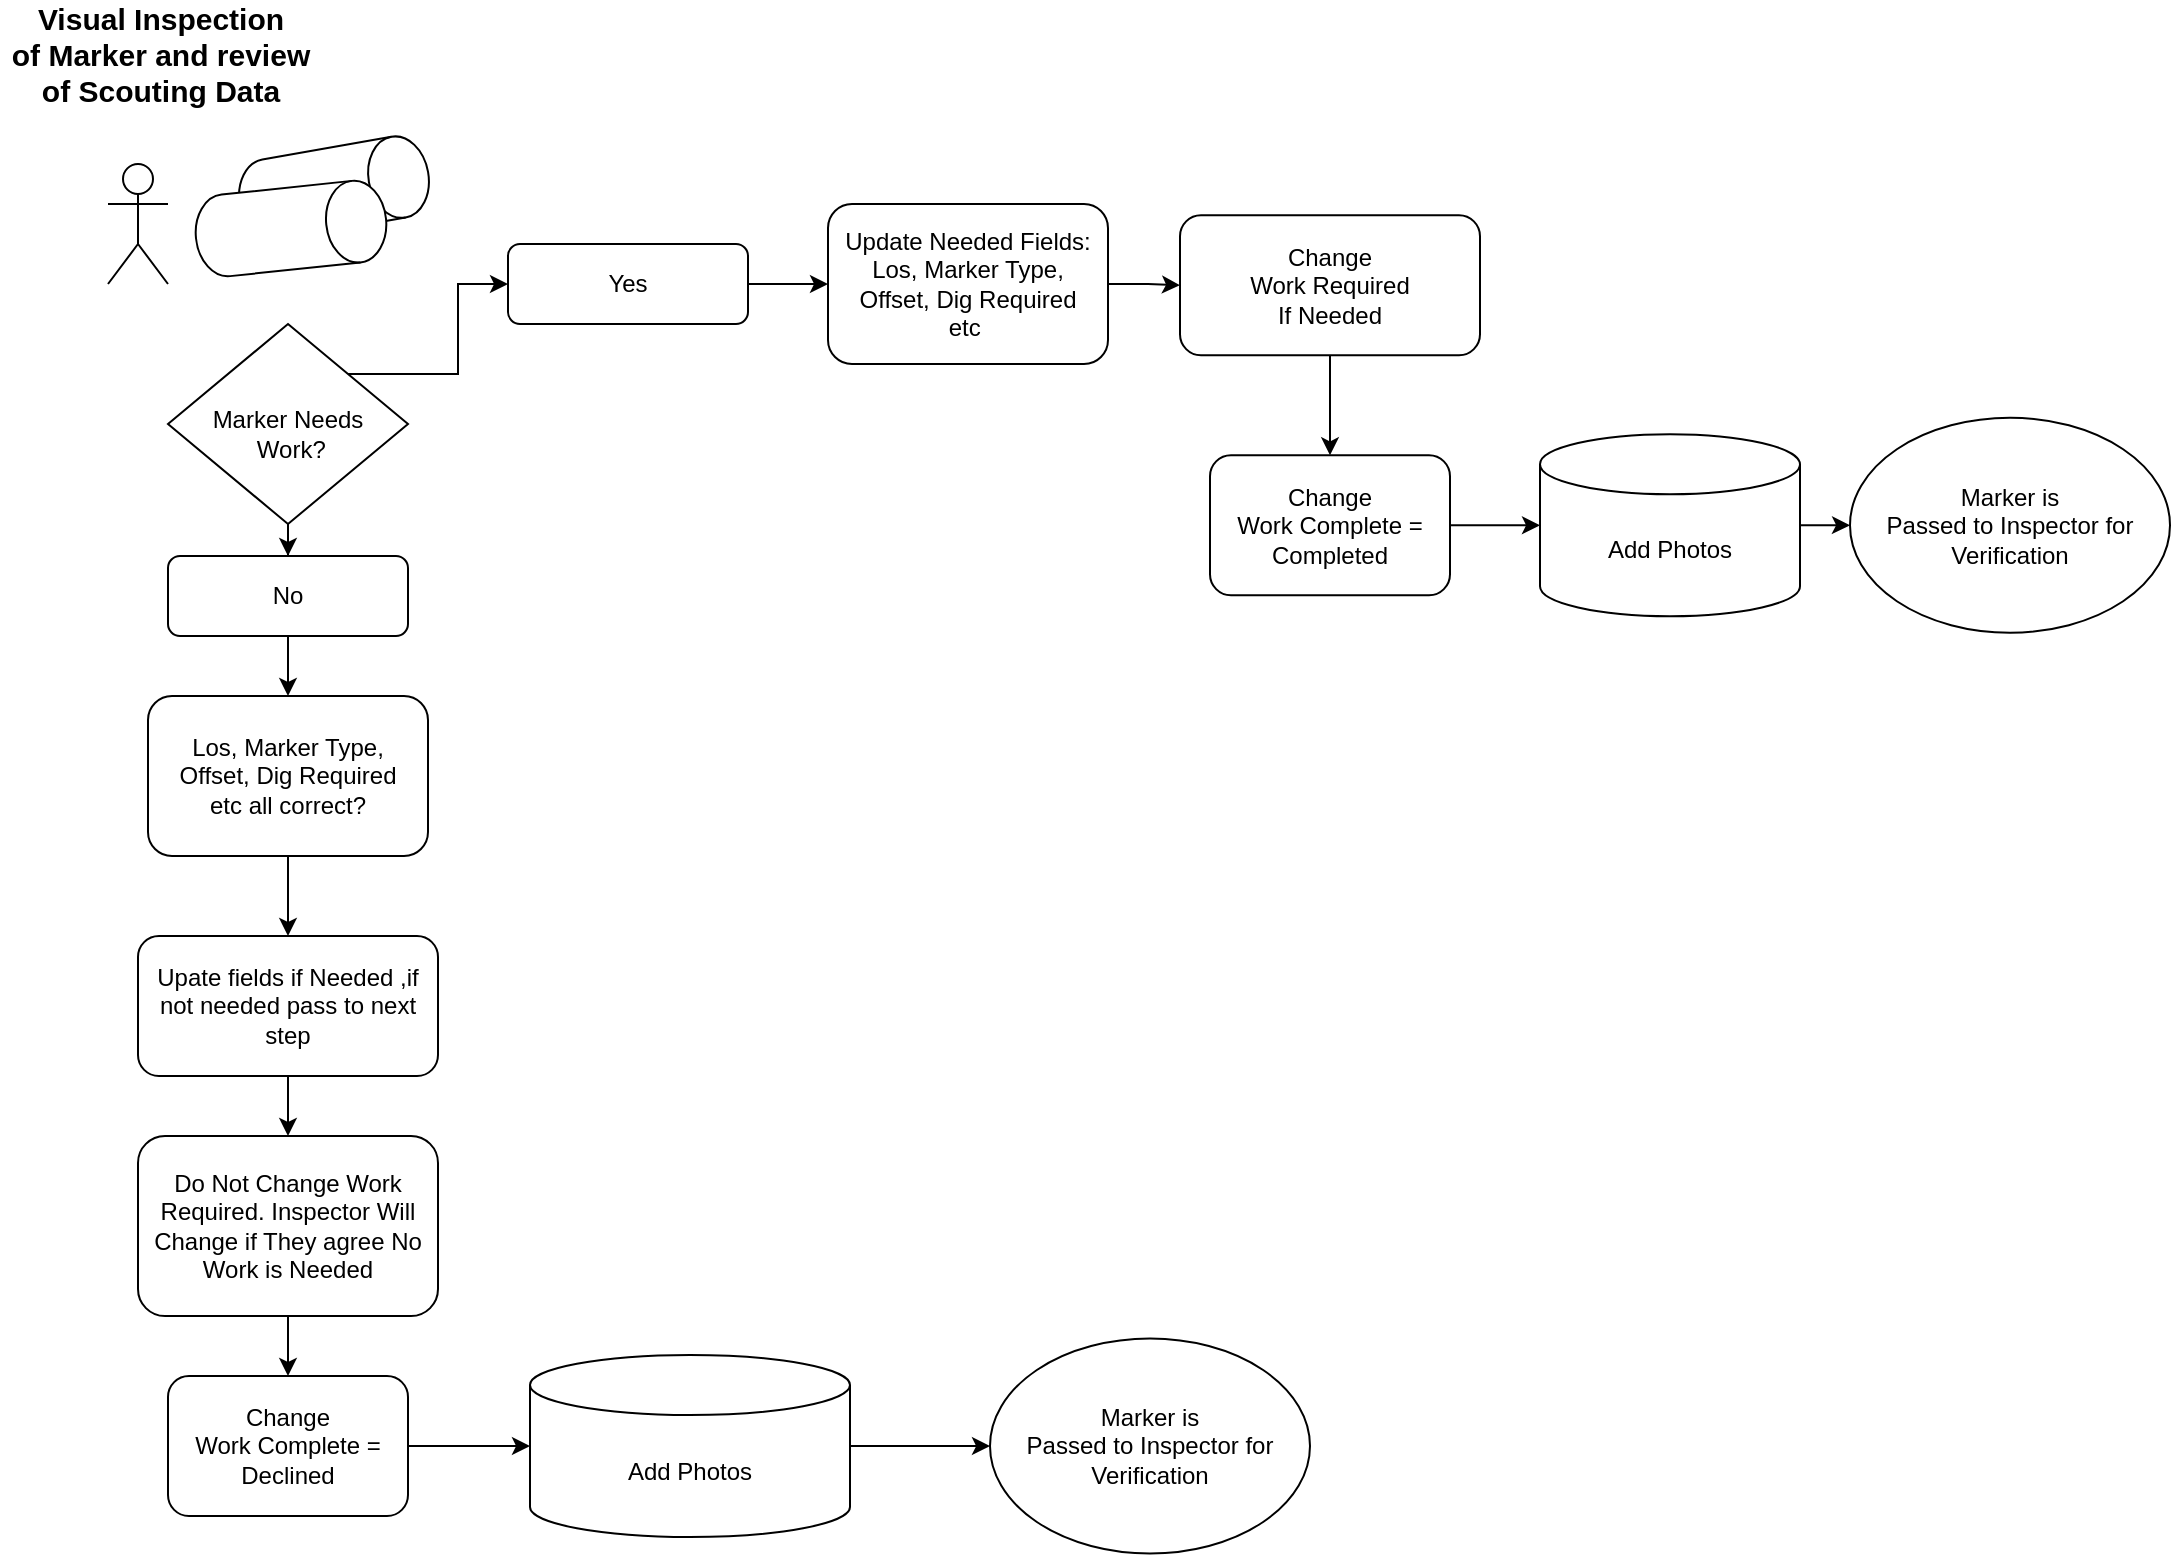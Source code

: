 <mxfile version="14.4.2" type="github">
  <diagram id="C5RBs43oDa-KdzZeNtuy" name="Page-1">
    <mxGraphModel dx="1422" dy="825" grid="1" gridSize="10" guides="1" tooltips="1" connect="1" arrows="1" fold="1" page="1" pageScale="1" pageWidth="1169" pageHeight="827" math="0" shadow="0">
      <root>
        <mxCell id="WIyWlLk6GJQsqaUBKTNV-0" />
        <mxCell id="WIyWlLk6GJQsqaUBKTNV-1" parent="WIyWlLk6GJQsqaUBKTNV-0" />
        <mxCell id="1f6V_7u13nr4Cq0EWLbW-1" value="" style="edgeStyle=orthogonalEdgeStyle;rounded=0;orthogonalLoop=1;jettySize=auto;html=1;exitX=1;exitY=0;exitDx=0;exitDy=0;" edge="1" parent="WIyWlLk6GJQsqaUBKTNV-1" source="WIyWlLk6GJQsqaUBKTNV-6" target="WIyWlLk6GJQsqaUBKTNV-7">
          <mxGeometry relative="1" as="geometry" />
        </mxCell>
        <mxCell id="1f6V_7u13nr4Cq0EWLbW-4" value="" style="edgeStyle=orthogonalEdgeStyle;rounded=0;orthogonalLoop=1;jettySize=auto;html=1;" edge="1" parent="WIyWlLk6GJQsqaUBKTNV-1" source="WIyWlLk6GJQsqaUBKTNV-6" target="WIyWlLk6GJQsqaUBKTNV-12">
          <mxGeometry relative="1" as="geometry" />
        </mxCell>
        <mxCell id="WIyWlLk6GJQsqaUBKTNV-6" value="&lt;br&gt;Marker Needs&lt;br&gt;&amp;nbsp;Work?" style="rhombus;whiteSpace=wrap;html=1;shadow=0;fontFamily=Helvetica;fontSize=12;align=center;strokeWidth=1;spacing=6;spacingTop=-4;" parent="WIyWlLk6GJQsqaUBKTNV-1" vertex="1">
          <mxGeometry x="124" y="186" width="120" height="100" as="geometry" />
        </mxCell>
        <mxCell id="1f6V_7u13nr4Cq0EWLbW-2" value="" style="edgeStyle=orthogonalEdgeStyle;rounded=0;orthogonalLoop=1;jettySize=auto;html=1;" edge="1" parent="WIyWlLk6GJQsqaUBKTNV-1" source="WIyWlLk6GJQsqaUBKTNV-7">
          <mxGeometry relative="1" as="geometry">
            <mxPoint x="454" y="166" as="targetPoint" />
          </mxGeometry>
        </mxCell>
        <mxCell id="WIyWlLk6GJQsqaUBKTNV-7" value="Yes" style="rounded=1;whiteSpace=wrap;html=1;fontSize=12;glass=0;strokeWidth=1;shadow=0;" parent="WIyWlLk6GJQsqaUBKTNV-1" vertex="1">
          <mxGeometry x="294" y="146" width="120" height="40" as="geometry" />
        </mxCell>
        <mxCell id="1f6V_7u13nr4Cq0EWLbW-8" value="" style="edgeStyle=orthogonalEdgeStyle;rounded=0;orthogonalLoop=1;jettySize=auto;html=1;" edge="1" parent="WIyWlLk6GJQsqaUBKTNV-1" source="1f6V_7u13nr4Cq0EWLbW-14" target="1f6V_7u13nr4Cq0EWLbW-5">
          <mxGeometry relative="1" as="geometry" />
        </mxCell>
        <mxCell id="WIyWlLk6GJQsqaUBKTNV-11" value="Upate fields if Needed ,if not needed pass to next step" style="rounded=1;whiteSpace=wrap;html=1;fontSize=12;glass=0;strokeWidth=1;shadow=0;" parent="WIyWlLk6GJQsqaUBKTNV-1" vertex="1">
          <mxGeometry x="109" y="492" width="150" height="70" as="geometry" />
        </mxCell>
        <mxCell id="1f6V_7u13nr4Cq0EWLbW-13" value="" style="edgeStyle=orthogonalEdgeStyle;rounded=0;orthogonalLoop=1;jettySize=auto;html=1;" edge="1" parent="WIyWlLk6GJQsqaUBKTNV-1" source="WIyWlLk6GJQsqaUBKTNV-12" target="1f6V_7u13nr4Cq0EWLbW-11">
          <mxGeometry relative="1" as="geometry" />
        </mxCell>
        <mxCell id="WIyWlLk6GJQsqaUBKTNV-12" value="No" style="rounded=1;whiteSpace=wrap;html=1;fontSize=12;glass=0;strokeWidth=1;shadow=0;" parent="WIyWlLk6GJQsqaUBKTNV-1" vertex="1">
          <mxGeometry x="124" y="302" width="120" height="40" as="geometry" />
        </mxCell>
        <mxCell id="1f6V_7u13nr4Cq0EWLbW-28" value="" style="edgeStyle=orthogonalEdgeStyle;rounded=0;orthogonalLoop=1;jettySize=auto;html=1;" edge="1" parent="WIyWlLk6GJQsqaUBKTNV-1" source="1f6V_7u13nr4Cq0EWLbW-5" target="1f6V_7u13nr4Cq0EWLbW-27">
          <mxGeometry relative="1" as="geometry" />
        </mxCell>
        <mxCell id="1f6V_7u13nr4Cq0EWLbW-5" value="Change&lt;br&gt;Work Complete = Declined" style="rounded=1;whiteSpace=wrap;html=1;fontSize=12;glass=0;strokeWidth=1;shadow=0;" vertex="1" parent="WIyWlLk6GJQsqaUBKTNV-1">
          <mxGeometry x="124" y="712" width="120" height="70" as="geometry" />
        </mxCell>
        <mxCell id="1f6V_7u13nr4Cq0EWLbW-9" value="Marker is &lt;br&gt;Passed to Inspector for Verification" style="ellipse;whiteSpace=wrap;html=1;rounded=1;shadow=0;strokeWidth=1;glass=0;" vertex="1" parent="WIyWlLk6GJQsqaUBKTNV-1">
          <mxGeometry x="535" y="693.25" width="160" height="107.5" as="geometry" />
        </mxCell>
        <mxCell id="1f6V_7u13nr4Cq0EWLbW-12" value="" style="edgeStyle=orthogonalEdgeStyle;rounded=0;orthogonalLoop=1;jettySize=auto;html=1;" edge="1" parent="WIyWlLk6GJQsqaUBKTNV-1" source="1f6V_7u13nr4Cq0EWLbW-11" target="WIyWlLk6GJQsqaUBKTNV-11">
          <mxGeometry relative="1" as="geometry" />
        </mxCell>
        <mxCell id="1f6V_7u13nr4Cq0EWLbW-11" value="Los, Marker Type, &lt;br&gt;Offset, Dig Required&lt;br&gt;etc all correct?" style="rounded=1;whiteSpace=wrap;html=1;fontSize=12;glass=0;strokeWidth=1;shadow=0;" vertex="1" parent="WIyWlLk6GJQsqaUBKTNV-1">
          <mxGeometry x="114" y="372" width="140" height="80" as="geometry" />
        </mxCell>
        <mxCell id="1f6V_7u13nr4Cq0EWLbW-14" value="Do Not Change Work Required. Inspector Will Change if They agree No Work is Needed" style="rounded=1;whiteSpace=wrap;html=1;fontSize=12;glass=0;strokeWidth=1;shadow=0;" vertex="1" parent="WIyWlLk6GJQsqaUBKTNV-1">
          <mxGeometry x="109" y="592" width="150" height="90" as="geometry" />
        </mxCell>
        <mxCell id="1f6V_7u13nr4Cq0EWLbW-15" value="" style="edgeStyle=orthogonalEdgeStyle;rounded=0;orthogonalLoop=1;jettySize=auto;html=1;" edge="1" parent="WIyWlLk6GJQsqaUBKTNV-1" source="WIyWlLk6GJQsqaUBKTNV-11" target="1f6V_7u13nr4Cq0EWLbW-14">
          <mxGeometry relative="1" as="geometry">
            <mxPoint x="184" y="522" as="sourcePoint" />
            <mxPoint x="184" y="727" as="targetPoint" />
          </mxGeometry>
        </mxCell>
        <mxCell id="1f6V_7u13nr4Cq0EWLbW-22" value="" style="edgeStyle=orthogonalEdgeStyle;rounded=0;orthogonalLoop=1;jettySize=auto;html=1;" edge="1" parent="WIyWlLk6GJQsqaUBKTNV-1" source="1f6V_7u13nr4Cq0EWLbW-16" target="1f6V_7u13nr4Cq0EWLbW-21">
          <mxGeometry relative="1" as="geometry" />
        </mxCell>
        <mxCell id="1f6V_7u13nr4Cq0EWLbW-16" value="Update Needed Fields: Los, Marker Type, &lt;br&gt;Offset, Dig Required&lt;br&gt;etc&amp;nbsp;" style="rounded=1;whiteSpace=wrap;html=1;fontSize=12;glass=0;strokeWidth=1;shadow=0;" vertex="1" parent="WIyWlLk6GJQsqaUBKTNV-1">
          <mxGeometry x="454" y="126" width="140" height="80" as="geometry" />
        </mxCell>
        <mxCell id="1f6V_7u13nr4Cq0EWLbW-17" value="" style="edgeStyle=orthogonalEdgeStyle;rounded=0;orthogonalLoop=1;jettySize=auto;html=1;" edge="1" parent="WIyWlLk6GJQsqaUBKTNV-1" source="1f6V_7u13nr4Cq0EWLbW-21" target="1f6V_7u13nr4Cq0EWLbW-19">
          <mxGeometry relative="1" as="geometry" />
        </mxCell>
        <mxCell id="1f6V_7u13nr4Cq0EWLbW-25" value="" style="edgeStyle=orthogonalEdgeStyle;rounded=0;orthogonalLoop=1;jettySize=auto;html=1;" edge="1" parent="WIyWlLk6GJQsqaUBKTNV-1" source="1f6V_7u13nr4Cq0EWLbW-19" target="1f6V_7u13nr4Cq0EWLbW-24">
          <mxGeometry relative="1" as="geometry" />
        </mxCell>
        <mxCell id="1f6V_7u13nr4Cq0EWLbW-19" value="Change&lt;br&gt;Work Complete = Completed" style="rounded=1;whiteSpace=wrap;html=1;fontSize=12;glass=0;strokeWidth=1;shadow=0;" vertex="1" parent="WIyWlLk6GJQsqaUBKTNV-1">
          <mxGeometry x="645" y="251.63" width="120" height="70" as="geometry" />
        </mxCell>
        <mxCell id="1f6V_7u13nr4Cq0EWLbW-20" value="Marker is &lt;br&gt;Passed to Inspector for Verification" style="ellipse;whiteSpace=wrap;html=1;rounded=1;shadow=0;strokeWidth=1;glass=0;" vertex="1" parent="WIyWlLk6GJQsqaUBKTNV-1">
          <mxGeometry x="965" y="232.88" width="160" height="107.5" as="geometry" />
        </mxCell>
        <mxCell id="1f6V_7u13nr4Cq0EWLbW-21" value="Change&lt;br&gt;Work Required &lt;br&gt;If Needed&lt;br&gt;" style="rounded=1;whiteSpace=wrap;html=1;fontSize=12;glass=0;strokeWidth=1;shadow=0;" vertex="1" parent="WIyWlLk6GJQsqaUBKTNV-1">
          <mxGeometry x="630" y="131.63" width="150" height="70" as="geometry" />
        </mxCell>
        <mxCell id="1f6V_7u13nr4Cq0EWLbW-26" value="" style="edgeStyle=orthogonalEdgeStyle;rounded=0;orthogonalLoop=1;jettySize=auto;html=1;" edge="1" parent="WIyWlLk6GJQsqaUBKTNV-1" source="1f6V_7u13nr4Cq0EWLbW-24" target="1f6V_7u13nr4Cq0EWLbW-20">
          <mxGeometry relative="1" as="geometry" />
        </mxCell>
        <mxCell id="1f6V_7u13nr4Cq0EWLbW-24" value="Add Photos&lt;br&gt;" style="shape=cylinder3;whiteSpace=wrap;html=1;boundedLbl=1;backgroundOutline=1;size=15;" vertex="1" parent="WIyWlLk6GJQsqaUBKTNV-1">
          <mxGeometry x="810" y="241.13" width="130" height="91" as="geometry" />
        </mxCell>
        <mxCell id="1f6V_7u13nr4Cq0EWLbW-29" value="" style="edgeStyle=orthogonalEdgeStyle;rounded=0;orthogonalLoop=1;jettySize=auto;html=1;" edge="1" parent="WIyWlLk6GJQsqaUBKTNV-1" source="1f6V_7u13nr4Cq0EWLbW-27" target="1f6V_7u13nr4Cq0EWLbW-9">
          <mxGeometry relative="1" as="geometry" />
        </mxCell>
        <mxCell id="1f6V_7u13nr4Cq0EWLbW-27" value="Add Photos&lt;br&gt;" style="shape=cylinder3;whiteSpace=wrap;html=1;boundedLbl=1;backgroundOutline=1;size=15;" vertex="1" parent="WIyWlLk6GJQsqaUBKTNV-1">
          <mxGeometry x="305" y="701.5" width="160" height="91" as="geometry" />
        </mxCell>
        <mxCell id="1f6V_7u13nr4Cq0EWLbW-31" value="Actor" style="shape=umlActor;verticalLabelPosition=bottom;verticalAlign=top;html=1;outlineConnect=0;fontColor=#FFFFFF;" vertex="1" parent="WIyWlLk6GJQsqaUBKTNV-1">
          <mxGeometry x="94" y="106" width="30" height="60" as="geometry" />
        </mxCell>
        <mxCell id="1f6V_7u13nr4Cq0EWLbW-33" value="" style="shape=cylinder3;whiteSpace=wrap;html=1;boundedLbl=1;backgroundOutline=1;size=15;rotation=80;" vertex="1" parent="WIyWlLk6GJQsqaUBKTNV-1">
          <mxGeometry x="186.5" y="70.5" width="41" height="95.5" as="geometry" />
        </mxCell>
        <mxCell id="1f6V_7u13nr4Cq0EWLbW-34" value="" style="shape=cylinder3;whiteSpace=wrap;html=1;boundedLbl=1;backgroundOutline=1;size=15;rotation=84;" vertex="1" parent="WIyWlLk6GJQsqaUBKTNV-1">
          <mxGeometry x="165" y="90.5" width="41" height="95.5" as="geometry" />
        </mxCell>
        <mxCell id="1f6V_7u13nr4Cq0EWLbW-36" value="&lt;b style=&quot;font-size: 15px&quot;&gt;Visual Inspection &lt;br&gt;of Marker and review &lt;br&gt;of Scouting Data&lt;/b&gt;" style="text;html=1;align=center;verticalAlign=middle;resizable=0;points=[];autosize=1;" vertex="1" parent="WIyWlLk6GJQsqaUBKTNV-1">
          <mxGeometry x="40" y="26" width="160" height="50" as="geometry" />
        </mxCell>
      </root>
    </mxGraphModel>
  </diagram>
</mxfile>
